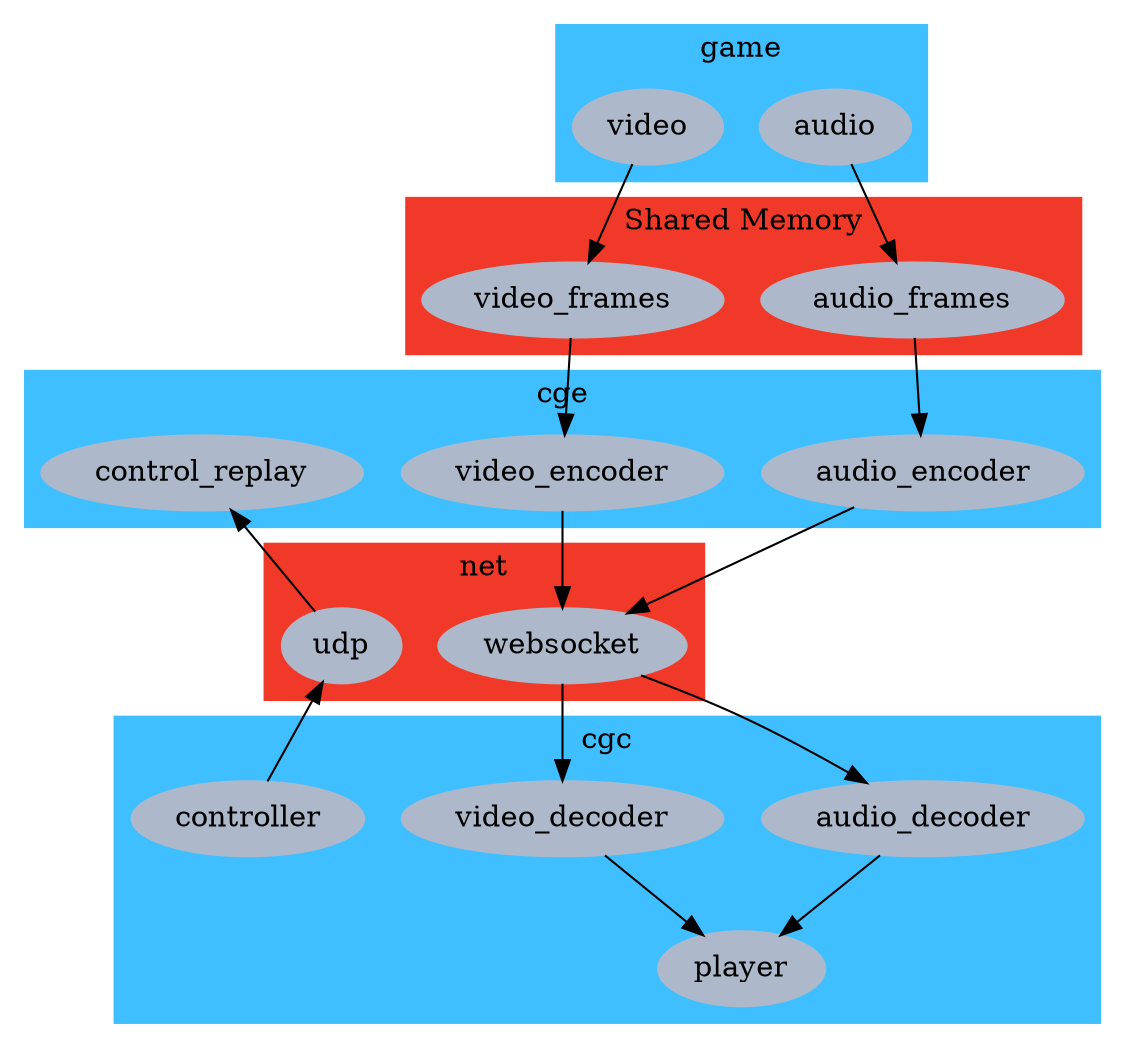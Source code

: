 digraph G {

	subgraph cluster_0 {
		style=filled;
		color="#3FBFFF";
		node [style=filled,color="#ADB9CA"];
		audio video;
		label = "game";
	}

    subgraph cluster_1 {
		style=filled;
		color="#F13929";
		node [style=filled,color="#ADB9CA"];
		audio_frames video_frames;
		label = "Shared Memory";
	}
	
	subgraph cluster_2 {
		style=filled;
		node [style=filled,color="#ADB9CA"];
		audio_encoder video_encoder control_replay;
		label = "cge";
		color="#3FBFFF"
	}

    subgraph cluster_3 {
        style=filled;
		color="#F13929";
		node [style=filled,color="#ADB9CA"];
		label = "net";
		websocket udp;
	}
	
	subgraph cluster_4 {
		style=filled;
		node [style=filled,color="#ADB9CA"];
		audio_decoder video_decoder player controller;
		label = "cgc";
		color="#3FBFFF";
	}
	
	audio -> audio_frames -> audio_encoder -> websocket -> audio_decoder -> player;
	video -> video_frames -> video_encoder -> websocket -> video_decoder -> player;
	controller -> udp -> control_replay;
}
